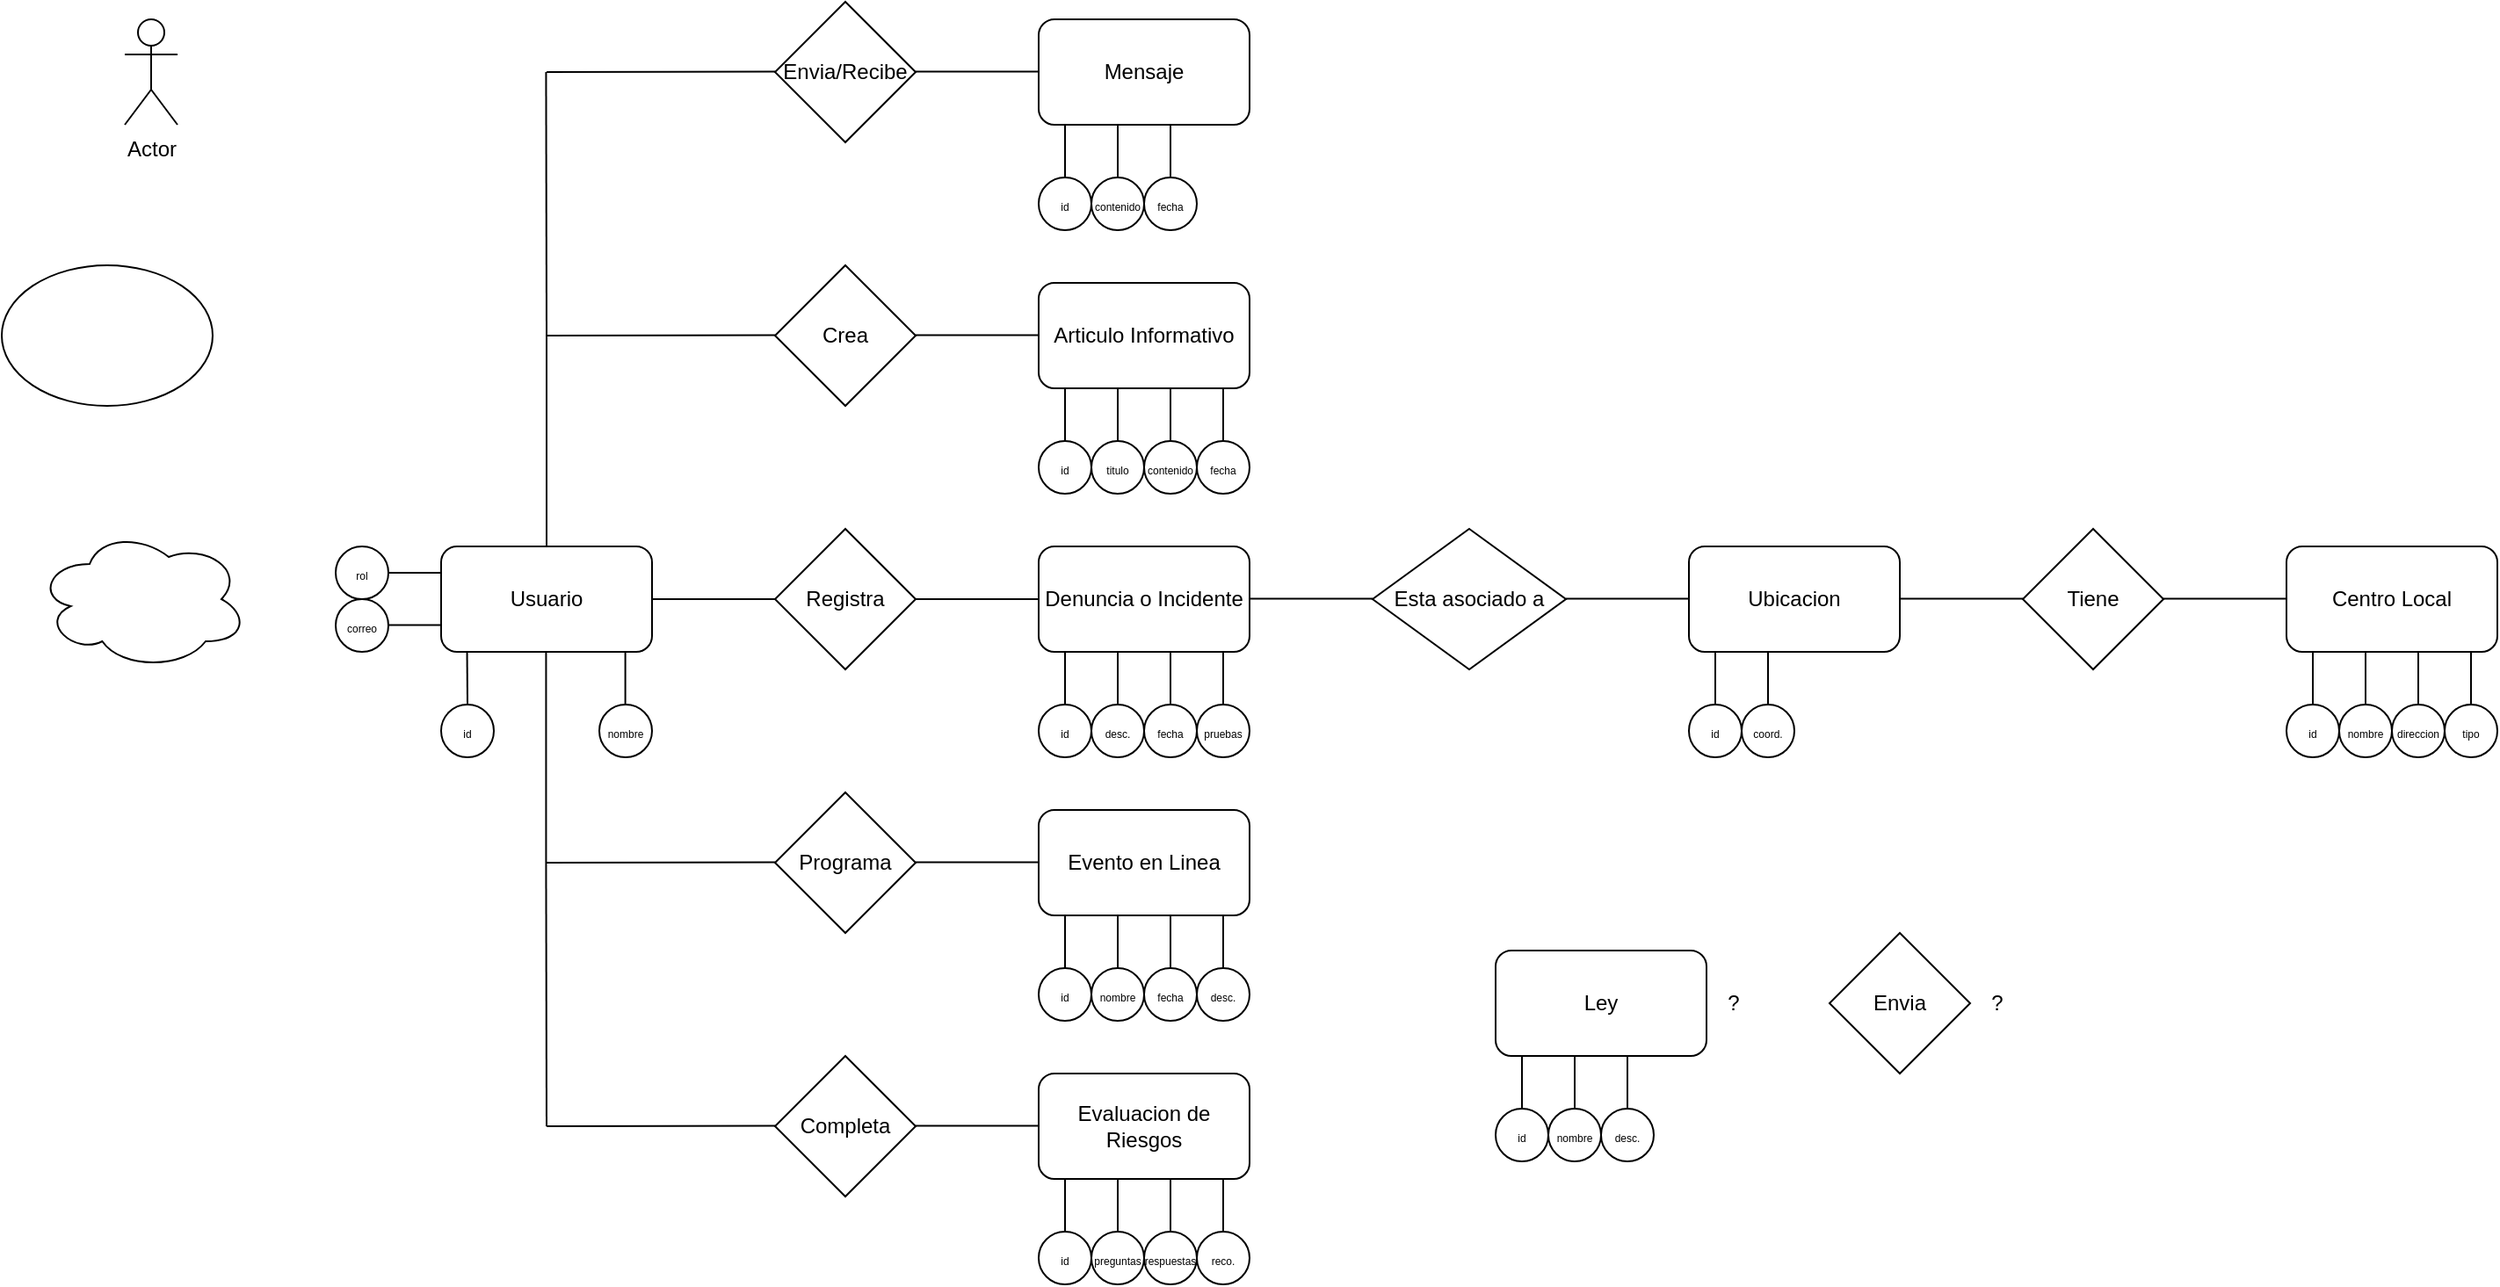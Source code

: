 <mxfile version="21.6.9" type="github">
  <diagram id="R2lEEEUBdFMjLlhIrx00" name="Page-1">
    <mxGraphModel dx="1900" dy="566" grid="1" gridSize="10" guides="1" tooltips="1" connect="1" arrows="1" fold="1" page="1" pageScale="1" pageWidth="850" pageHeight="1100" math="0" shadow="0" extFonts="Permanent Marker^https://fonts.googleapis.com/css?family=Permanent+Marker">
      <root>
        <mxCell id="0" />
        <mxCell id="1" parent="0" />
        <mxCell id="qiDqm1S0po34fTQ9EKG--2" value="Usuario" style="rounded=1;whiteSpace=wrap;html=1;" parent="1" vertex="1">
          <mxGeometry y="380" width="120" height="60" as="geometry" />
        </mxCell>
        <mxCell id="qiDqm1S0po34fTQ9EKG--3" value="Denuncia o Incidente" style="rounded=1;whiteSpace=wrap;html=1;" parent="1" vertex="1">
          <mxGeometry x="340" y="380" width="120" height="60" as="geometry" />
        </mxCell>
        <mxCell id="qiDqm1S0po34fTQ9EKG--4" value="Articulo Informativo" style="rounded=1;whiteSpace=wrap;html=1;" parent="1" vertex="1">
          <mxGeometry x="340" y="230" width="120" height="60" as="geometry" />
        </mxCell>
        <mxCell id="qiDqm1S0po34fTQ9EKG--5" value="Mensaje" style="rounded=1;whiteSpace=wrap;html=1;" parent="1" vertex="1">
          <mxGeometry x="340" y="80" width="120" height="60" as="geometry" />
        </mxCell>
        <mxCell id="qiDqm1S0po34fTQ9EKG--6" value="Evento en Linea" style="rounded=1;whiteSpace=wrap;html=1;" parent="1" vertex="1">
          <mxGeometry x="340" y="530" width="120" height="60" as="geometry" />
        </mxCell>
        <mxCell id="qiDqm1S0po34fTQ9EKG--7" value="Evaluacion de Riesgos" style="rounded=1;whiteSpace=wrap;html=1;" parent="1" vertex="1">
          <mxGeometry x="340" y="680" width="120" height="60" as="geometry" />
        </mxCell>
        <mxCell id="qiDqm1S0po34fTQ9EKG--8" value="Registra" style="rhombus;whiteSpace=wrap;html=1;" parent="1" vertex="1">
          <mxGeometry x="190" y="370" width="80" height="80" as="geometry" />
        </mxCell>
        <mxCell id="qiDqm1S0po34fTQ9EKG--9" value="Crea" style="rhombus;whiteSpace=wrap;html=1;" parent="1" vertex="1">
          <mxGeometry x="190" y="220" width="80" height="80" as="geometry" />
        </mxCell>
        <mxCell id="qiDqm1S0po34fTQ9EKG--10" value="Envia/Recibe" style="rhombus;whiteSpace=wrap;html=1;" parent="1" vertex="1">
          <mxGeometry x="190" y="70" width="80" height="80" as="geometry" />
        </mxCell>
        <mxCell id="qiDqm1S0po34fTQ9EKG--11" value="Programa" style="rhombus;whiteSpace=wrap;html=1;" parent="1" vertex="1">
          <mxGeometry x="190" y="520" width="80" height="80" as="geometry" />
        </mxCell>
        <mxCell id="qiDqm1S0po34fTQ9EKG--12" value="Completa" style="rhombus;whiteSpace=wrap;html=1;" parent="1" vertex="1">
          <mxGeometry x="190" y="670" width="80" height="80" as="geometry" />
        </mxCell>
        <mxCell id="qiDqm1S0po34fTQ9EKG--13" value="Esta asociado a" style="rhombus;whiteSpace=wrap;html=1;" parent="1" vertex="1">
          <mxGeometry x="530" y="370" width="110" height="80" as="geometry" />
        </mxCell>
        <mxCell id="qiDqm1S0po34fTQ9EKG--14" value="Ubicacion" style="rounded=1;whiteSpace=wrap;html=1;" parent="1" vertex="1">
          <mxGeometry x="710" y="380" width="120" height="60" as="geometry" />
        </mxCell>
        <mxCell id="qiDqm1S0po34fTQ9EKG--15" value="Centro Local" style="rounded=1;whiteSpace=wrap;html=1;" parent="1" vertex="1">
          <mxGeometry x="1050" y="380" width="120" height="60" as="geometry" />
        </mxCell>
        <mxCell id="qiDqm1S0po34fTQ9EKG--16" value="Tiene" style="rhombus;whiteSpace=wrap;html=1;" parent="1" vertex="1">
          <mxGeometry x="900" y="370" width="80" height="80" as="geometry" />
        </mxCell>
        <mxCell id="qiDqm1S0po34fTQ9EKG--17" value="Ley" style="rounded=1;whiteSpace=wrap;html=1;" parent="1" vertex="1">
          <mxGeometry x="600" y="610" width="120" height="60" as="geometry" />
        </mxCell>
        <mxCell id="qiDqm1S0po34fTQ9EKG--18" value="Envia" style="rhombus;whiteSpace=wrap;html=1;" parent="1" vertex="1">
          <mxGeometry x="790" y="600" width="80" height="80" as="geometry" />
        </mxCell>
        <mxCell id="qiDqm1S0po34fTQ9EKG--19" value="?" style="text;html=1;align=center;verticalAlign=middle;resizable=0;points=[];autosize=1;strokeColor=none;fillColor=none;" parent="1" vertex="1">
          <mxGeometry x="720" y="625" width="30" height="30" as="geometry" />
        </mxCell>
        <mxCell id="qiDqm1S0po34fTQ9EKG--20" value="?" style="text;html=1;align=center;verticalAlign=middle;resizable=0;points=[];autosize=1;strokeColor=none;fillColor=none;" parent="1" vertex="1">
          <mxGeometry x="870" y="625" width="30" height="30" as="geometry" />
        </mxCell>
        <mxCell id="qiDqm1S0po34fTQ9EKG--21" value="" style="endArrow=none;html=1;rounded=0;exitX=1;exitY=0.5;exitDx=0;exitDy=0;entryX=0;entryY=0.5;entryDx=0;entryDy=0;" parent="1" source="qiDqm1S0po34fTQ9EKG--2" target="qiDqm1S0po34fTQ9EKG--8" edge="1">
          <mxGeometry width="50" height="50" relative="1" as="geometry">
            <mxPoint x="600" y="470" as="sourcePoint" />
            <mxPoint x="650" y="420" as="targetPoint" />
          </mxGeometry>
        </mxCell>
        <mxCell id="qiDqm1S0po34fTQ9EKG--22" value="" style="endArrow=none;html=1;rounded=0;entryX=0;entryY=0.5;entryDx=0;entryDy=0;" parent="1" target="qiDqm1S0po34fTQ9EKG--3" edge="1">
          <mxGeometry width="50" height="50" relative="1" as="geometry">
            <mxPoint x="270" y="410" as="sourcePoint" />
            <mxPoint x="320" y="360" as="targetPoint" />
          </mxGeometry>
        </mxCell>
        <mxCell id="qiDqm1S0po34fTQ9EKG--23" value="" style="endArrow=none;html=1;rounded=0;entryX=0;entryY=0.5;entryDx=0;entryDy=0;" parent="1" edge="1">
          <mxGeometry width="50" height="50" relative="1" as="geometry">
            <mxPoint x="270" y="259.71" as="sourcePoint" />
            <mxPoint x="340" y="259.71" as="targetPoint" />
          </mxGeometry>
        </mxCell>
        <mxCell id="qiDqm1S0po34fTQ9EKG--24" value="" style="endArrow=none;html=1;rounded=0;entryX=0;entryY=0.5;entryDx=0;entryDy=0;" parent="1" edge="1">
          <mxGeometry width="50" height="50" relative="1" as="geometry">
            <mxPoint x="270" y="109.71" as="sourcePoint" />
            <mxPoint x="340" y="109.71" as="targetPoint" />
          </mxGeometry>
        </mxCell>
        <mxCell id="qiDqm1S0po34fTQ9EKG--25" value="" style="endArrow=none;html=1;rounded=0;entryX=0;entryY=0.5;entryDx=0;entryDy=0;" parent="1" edge="1">
          <mxGeometry width="50" height="50" relative="1" as="geometry">
            <mxPoint x="270" y="559.71" as="sourcePoint" />
            <mxPoint x="340" y="559.71" as="targetPoint" />
          </mxGeometry>
        </mxCell>
        <mxCell id="qiDqm1S0po34fTQ9EKG--26" value="" style="endArrow=none;html=1;rounded=0;entryX=0;entryY=0.5;entryDx=0;entryDy=0;" parent="1" edge="1">
          <mxGeometry width="50" height="50" relative="1" as="geometry">
            <mxPoint x="270" y="709.71" as="sourcePoint" />
            <mxPoint x="340" y="709.71" as="targetPoint" />
          </mxGeometry>
        </mxCell>
        <mxCell id="qiDqm1S0po34fTQ9EKG--27" value="" style="endArrow=none;html=1;rounded=0;entryX=0;entryY=0.5;entryDx=0;entryDy=0;" parent="1" edge="1">
          <mxGeometry width="50" height="50" relative="1" as="geometry">
            <mxPoint x="460" y="409.71" as="sourcePoint" />
            <mxPoint x="530" y="409.71" as="targetPoint" />
          </mxGeometry>
        </mxCell>
        <mxCell id="qiDqm1S0po34fTQ9EKG--28" value="" style="endArrow=none;html=1;rounded=0;entryX=0;entryY=0.5;entryDx=0;entryDy=0;" parent="1" edge="1">
          <mxGeometry width="50" height="50" relative="1" as="geometry">
            <mxPoint x="640" y="409.71" as="sourcePoint" />
            <mxPoint x="710" y="409.71" as="targetPoint" />
          </mxGeometry>
        </mxCell>
        <mxCell id="qiDqm1S0po34fTQ9EKG--29" value="" style="endArrow=none;html=1;rounded=0;entryX=0;entryY=0.5;entryDx=0;entryDy=0;" parent="1" edge="1">
          <mxGeometry width="50" height="50" relative="1" as="geometry">
            <mxPoint x="830" y="409.71" as="sourcePoint" />
            <mxPoint x="900" y="409.71" as="targetPoint" />
          </mxGeometry>
        </mxCell>
        <mxCell id="qiDqm1S0po34fTQ9EKG--30" value="" style="endArrow=none;html=1;rounded=0;entryX=0;entryY=0.5;entryDx=0;entryDy=0;" parent="1" edge="1">
          <mxGeometry width="50" height="50" relative="1" as="geometry">
            <mxPoint x="980" y="409.71" as="sourcePoint" />
            <mxPoint x="1050" y="409.71" as="targetPoint" />
          </mxGeometry>
        </mxCell>
        <mxCell id="qiDqm1S0po34fTQ9EKG--31" value="" style="endArrow=none;html=1;rounded=0;entryX=0;entryY=0.5;entryDx=0;entryDy=0;" parent="1" edge="1">
          <mxGeometry width="50" height="50" relative="1" as="geometry">
            <mxPoint x="60" y="260" as="sourcePoint" />
            <mxPoint x="190" y="259.71" as="targetPoint" />
          </mxGeometry>
        </mxCell>
        <mxCell id="qiDqm1S0po34fTQ9EKG--33" value="" style="endArrow=none;html=1;rounded=0;" parent="1" edge="1">
          <mxGeometry width="50" height="50" relative="1" as="geometry">
            <mxPoint x="60" y="380" as="sourcePoint" />
            <mxPoint x="60" y="260" as="targetPoint" />
          </mxGeometry>
        </mxCell>
        <mxCell id="qiDqm1S0po34fTQ9EKG--34" value="" style="endArrow=none;html=1;rounded=0;entryX=0;entryY=0.5;entryDx=0;entryDy=0;" parent="1" edge="1">
          <mxGeometry width="50" height="50" relative="1" as="geometry">
            <mxPoint x="60" y="110" as="sourcePoint" />
            <mxPoint x="190" y="109.71" as="targetPoint" />
          </mxGeometry>
        </mxCell>
        <mxCell id="qiDqm1S0po34fTQ9EKG--35" value="" style="endArrow=none;html=1;rounded=0;entryX=0;entryY=0.5;entryDx=0;entryDy=0;" parent="1" edge="1">
          <mxGeometry width="50" height="50" relative="1" as="geometry">
            <mxPoint x="60" y="560" as="sourcePoint" />
            <mxPoint x="190" y="559.71" as="targetPoint" />
          </mxGeometry>
        </mxCell>
        <mxCell id="qiDqm1S0po34fTQ9EKG--36" value="" style="endArrow=none;html=1;rounded=0;entryX=0;entryY=0.5;entryDx=0;entryDy=0;" parent="1" edge="1">
          <mxGeometry width="50" height="50" relative="1" as="geometry">
            <mxPoint x="60" y="710" as="sourcePoint" />
            <mxPoint x="190" y="709.71" as="targetPoint" />
          </mxGeometry>
        </mxCell>
        <mxCell id="qiDqm1S0po34fTQ9EKG--37" value="" style="endArrow=none;html=1;rounded=0;" parent="1" edge="1">
          <mxGeometry width="50" height="50" relative="1" as="geometry">
            <mxPoint x="60" y="260" as="sourcePoint" />
            <mxPoint x="59.71" y="110" as="targetPoint" />
          </mxGeometry>
        </mxCell>
        <mxCell id="qiDqm1S0po34fTQ9EKG--38" value="" style="endArrow=none;html=1;rounded=0;" parent="1" edge="1">
          <mxGeometry width="50" height="50" relative="1" as="geometry">
            <mxPoint x="60" y="710" as="sourcePoint" />
            <mxPoint x="59.71" y="560" as="targetPoint" />
          </mxGeometry>
        </mxCell>
        <mxCell id="qiDqm1S0po34fTQ9EKG--39" value="" style="endArrow=none;html=1;rounded=0;" parent="1" edge="1">
          <mxGeometry width="50" height="50" relative="1" as="geometry">
            <mxPoint x="59.71" y="560" as="sourcePoint" />
            <mxPoint x="59.71" y="440" as="targetPoint" />
          </mxGeometry>
        </mxCell>
        <mxCell id="qiDqm1S0po34fTQ9EKG--40" value="&lt;font style=&quot;font-size: 6px;&quot;&gt;id&lt;/font&gt;" style="ellipse;whiteSpace=wrap;html=1;aspect=fixed;" parent="1" vertex="1">
          <mxGeometry y="470" width="30" height="30" as="geometry" />
        </mxCell>
        <mxCell id="qiDqm1S0po34fTQ9EKG--41" value="&lt;font style=&quot;font-size: 6px;&quot;&gt;nombre&lt;/font&gt;" style="ellipse;whiteSpace=wrap;html=1;aspect=fixed;" parent="1" vertex="1">
          <mxGeometry x="90" y="470" width="30" height="30" as="geometry" />
        </mxCell>
        <mxCell id="qiDqm1S0po34fTQ9EKG--42" value="&lt;font style=&quot;font-size: 6px;&quot;&gt;correo&lt;/font&gt;" style="ellipse;whiteSpace=wrap;html=1;aspect=fixed;" parent="1" vertex="1">
          <mxGeometry x="-60" y="410" width="30" height="30" as="geometry" />
        </mxCell>
        <mxCell id="qiDqm1S0po34fTQ9EKG--43" value="&lt;font style=&quot;font-size: 6px;&quot;&gt;rol&lt;/font&gt;" style="ellipse;whiteSpace=wrap;html=1;aspect=fixed;" parent="1" vertex="1">
          <mxGeometry x="-60" y="380" width="30" height="30" as="geometry" />
        </mxCell>
        <mxCell id="qiDqm1S0po34fTQ9EKG--44" value="" style="endArrow=none;html=1;rounded=0;entryX=0;entryY=0.25;entryDx=0;entryDy=0;exitX=1;exitY=0.5;exitDx=0;exitDy=0;" parent="1" source="qiDqm1S0po34fTQ9EKG--43" target="qiDqm1S0po34fTQ9EKG--2" edge="1">
          <mxGeometry width="50" height="50" relative="1" as="geometry">
            <mxPoint x="-30" y="390" as="sourcePoint" />
            <mxPoint x="20" y="340" as="targetPoint" />
          </mxGeometry>
        </mxCell>
        <mxCell id="qiDqm1S0po34fTQ9EKG--45" value="" style="endArrow=none;html=1;rounded=0;entryX=0;entryY=0.25;entryDx=0;entryDy=0;exitX=1;exitY=0.5;exitDx=0;exitDy=0;" parent="1" edge="1">
          <mxGeometry width="50" height="50" relative="1" as="geometry">
            <mxPoint x="-30" y="424.8" as="sourcePoint" />
            <mxPoint y="424.8" as="targetPoint" />
          </mxGeometry>
        </mxCell>
        <mxCell id="qiDqm1S0po34fTQ9EKG--46" value="" style="endArrow=none;html=1;rounded=0;entryX=0.5;entryY=0;entryDx=0;entryDy=0;exitX=0.123;exitY=0.997;exitDx=0;exitDy=0;exitPerimeter=0;" parent="1" source="qiDqm1S0po34fTQ9EKG--2" target="qiDqm1S0po34fTQ9EKG--40" edge="1">
          <mxGeometry width="50" height="50" relative="1" as="geometry">
            <mxPoint x="10" y="460" as="sourcePoint" />
            <mxPoint x="40" y="460" as="targetPoint" />
          </mxGeometry>
        </mxCell>
        <mxCell id="qiDqm1S0po34fTQ9EKG--47" value="" style="endArrow=none;html=1;rounded=0;entryX=0.5;entryY=0;entryDx=0;entryDy=0;exitX=0.123;exitY=0.997;exitDx=0;exitDy=0;exitPerimeter=0;" parent="1" edge="1">
          <mxGeometry width="50" height="50" relative="1" as="geometry">
            <mxPoint x="104.8" y="440" as="sourcePoint" />
            <mxPoint x="104.8" y="470" as="targetPoint" />
          </mxGeometry>
        </mxCell>
        <mxCell id="qiDqm1S0po34fTQ9EKG--48" value="&lt;font style=&quot;font-size: 6px;&quot;&gt;id&lt;/font&gt;" style="ellipse;whiteSpace=wrap;html=1;aspect=fixed;" parent="1" vertex="1">
          <mxGeometry x="340" y="470" width="30" height="30" as="geometry" />
        </mxCell>
        <mxCell id="qiDqm1S0po34fTQ9EKG--49" value="" style="endArrow=none;html=1;rounded=0;entryX=0.5;entryY=0;entryDx=0;entryDy=0;exitX=0.123;exitY=0.997;exitDx=0;exitDy=0;exitPerimeter=0;" parent="1" target="qiDqm1S0po34fTQ9EKG--48" edge="1">
          <mxGeometry width="50" height="50" relative="1" as="geometry">
            <mxPoint x="355" y="440" as="sourcePoint" />
            <mxPoint x="380" y="460" as="targetPoint" />
          </mxGeometry>
        </mxCell>
        <mxCell id="qiDqm1S0po34fTQ9EKG--50" value="&lt;font style=&quot;font-size: 6px;&quot;&gt;desc.&lt;/font&gt;" style="ellipse;whiteSpace=wrap;html=1;aspect=fixed;" parent="1" vertex="1">
          <mxGeometry x="370" y="470" width="30" height="30" as="geometry" />
        </mxCell>
        <mxCell id="qiDqm1S0po34fTQ9EKG--51" value="" style="endArrow=none;html=1;rounded=0;entryX=0.5;entryY=0;entryDx=0;entryDy=0;exitX=0.123;exitY=0.997;exitDx=0;exitDy=0;exitPerimeter=0;" parent="1" target="qiDqm1S0po34fTQ9EKG--50" edge="1">
          <mxGeometry width="50" height="50" relative="1" as="geometry">
            <mxPoint x="385" y="440" as="sourcePoint" />
            <mxPoint x="410" y="460" as="targetPoint" />
          </mxGeometry>
        </mxCell>
        <mxCell id="qiDqm1S0po34fTQ9EKG--52" value="&lt;font style=&quot;font-size: 6px;&quot;&gt;fecha&lt;/font&gt;" style="ellipse;whiteSpace=wrap;html=1;aspect=fixed;" parent="1" vertex="1">
          <mxGeometry x="400" y="470" width="30" height="30" as="geometry" />
        </mxCell>
        <mxCell id="qiDqm1S0po34fTQ9EKG--53" value="" style="endArrow=none;html=1;rounded=0;entryX=0.5;entryY=0;entryDx=0;entryDy=0;exitX=0.123;exitY=0.997;exitDx=0;exitDy=0;exitPerimeter=0;" parent="1" target="qiDqm1S0po34fTQ9EKG--52" edge="1">
          <mxGeometry width="50" height="50" relative="1" as="geometry">
            <mxPoint x="415" y="440" as="sourcePoint" />
            <mxPoint x="440" y="460" as="targetPoint" />
          </mxGeometry>
        </mxCell>
        <mxCell id="qiDqm1S0po34fTQ9EKG--54" value="&lt;font style=&quot;font-size: 6px;&quot;&gt;pruebas&lt;/font&gt;" style="ellipse;whiteSpace=wrap;html=1;aspect=fixed;" parent="1" vertex="1">
          <mxGeometry x="430" y="470" width="30" height="30" as="geometry" />
        </mxCell>
        <mxCell id="qiDqm1S0po34fTQ9EKG--55" value="" style="endArrow=none;html=1;rounded=0;entryX=0.5;entryY=0;entryDx=0;entryDy=0;exitX=0.123;exitY=0.997;exitDx=0;exitDy=0;exitPerimeter=0;" parent="1" target="qiDqm1S0po34fTQ9EKG--54" edge="1">
          <mxGeometry width="50" height="50" relative="1" as="geometry">
            <mxPoint x="445" y="440" as="sourcePoint" />
            <mxPoint x="470" y="460" as="targetPoint" />
          </mxGeometry>
        </mxCell>
        <mxCell id="qiDqm1S0po34fTQ9EKG--56" value="&lt;font style=&quot;font-size: 6px;&quot;&gt;id&lt;/font&gt;" style="ellipse;whiteSpace=wrap;html=1;aspect=fixed;" parent="1" vertex="1">
          <mxGeometry x="340" y="320" width="30" height="30" as="geometry" />
        </mxCell>
        <mxCell id="qiDqm1S0po34fTQ9EKG--57" value="" style="endArrow=none;html=1;rounded=0;entryX=0.5;entryY=0;entryDx=0;entryDy=0;exitX=0.123;exitY=0.997;exitDx=0;exitDy=0;exitPerimeter=0;" parent="1" target="qiDqm1S0po34fTQ9EKG--56" edge="1">
          <mxGeometry width="50" height="50" relative="1" as="geometry">
            <mxPoint x="355" y="290" as="sourcePoint" />
            <mxPoint x="380" y="310" as="targetPoint" />
          </mxGeometry>
        </mxCell>
        <mxCell id="qiDqm1S0po34fTQ9EKG--58" value="&lt;font style=&quot;font-size: 6px;&quot;&gt;titulo&lt;/font&gt;" style="ellipse;whiteSpace=wrap;html=1;aspect=fixed;" parent="1" vertex="1">
          <mxGeometry x="370" y="320" width="30" height="30" as="geometry" />
        </mxCell>
        <mxCell id="qiDqm1S0po34fTQ9EKG--59" value="" style="endArrow=none;html=1;rounded=0;entryX=0.5;entryY=0;entryDx=0;entryDy=0;exitX=0.123;exitY=0.997;exitDx=0;exitDy=0;exitPerimeter=0;" parent="1" target="qiDqm1S0po34fTQ9EKG--58" edge="1">
          <mxGeometry width="50" height="50" relative="1" as="geometry">
            <mxPoint x="385" y="290" as="sourcePoint" />
            <mxPoint x="410" y="310" as="targetPoint" />
          </mxGeometry>
        </mxCell>
        <mxCell id="qiDqm1S0po34fTQ9EKG--60" value="&lt;font style=&quot;font-size: 6px;&quot;&gt;contenido&lt;/font&gt;" style="ellipse;whiteSpace=wrap;html=1;aspect=fixed;" parent="1" vertex="1">
          <mxGeometry x="400" y="320" width="30" height="30" as="geometry" />
        </mxCell>
        <mxCell id="qiDqm1S0po34fTQ9EKG--61" value="" style="endArrow=none;html=1;rounded=0;entryX=0.5;entryY=0;entryDx=0;entryDy=0;exitX=0.123;exitY=0.997;exitDx=0;exitDy=0;exitPerimeter=0;" parent="1" target="qiDqm1S0po34fTQ9EKG--60" edge="1">
          <mxGeometry width="50" height="50" relative="1" as="geometry">
            <mxPoint x="415" y="290" as="sourcePoint" />
            <mxPoint x="440" y="310" as="targetPoint" />
          </mxGeometry>
        </mxCell>
        <mxCell id="qiDqm1S0po34fTQ9EKG--62" value="&lt;font style=&quot;font-size: 6px;&quot;&gt;fecha&lt;/font&gt;" style="ellipse;whiteSpace=wrap;html=1;aspect=fixed;" parent="1" vertex="1">
          <mxGeometry x="430" y="320" width="30" height="30" as="geometry" />
        </mxCell>
        <mxCell id="qiDqm1S0po34fTQ9EKG--63" value="" style="endArrow=none;html=1;rounded=0;entryX=0.5;entryY=0;entryDx=0;entryDy=0;exitX=0.123;exitY=0.997;exitDx=0;exitDy=0;exitPerimeter=0;" parent="1" target="qiDqm1S0po34fTQ9EKG--62" edge="1">
          <mxGeometry width="50" height="50" relative="1" as="geometry">
            <mxPoint x="445" y="290" as="sourcePoint" />
            <mxPoint x="470" y="310" as="targetPoint" />
          </mxGeometry>
        </mxCell>
        <mxCell id="qiDqm1S0po34fTQ9EKG--64" value="&lt;font style=&quot;font-size: 6px;&quot;&gt;id&lt;/font&gt;" style="ellipse;whiteSpace=wrap;html=1;aspect=fixed;" parent="1" vertex="1">
          <mxGeometry x="340" y="170" width="30" height="30" as="geometry" />
        </mxCell>
        <mxCell id="qiDqm1S0po34fTQ9EKG--65" value="" style="endArrow=none;html=1;rounded=0;entryX=0.5;entryY=0;entryDx=0;entryDy=0;exitX=0.123;exitY=0.997;exitDx=0;exitDy=0;exitPerimeter=0;" parent="1" target="qiDqm1S0po34fTQ9EKG--64" edge="1">
          <mxGeometry width="50" height="50" relative="1" as="geometry">
            <mxPoint x="355" y="140" as="sourcePoint" />
            <mxPoint x="380" y="160" as="targetPoint" />
          </mxGeometry>
        </mxCell>
        <mxCell id="qiDqm1S0po34fTQ9EKG--66" value="&lt;font style=&quot;font-size: 6px;&quot;&gt;contenido&lt;/font&gt;" style="ellipse;whiteSpace=wrap;html=1;aspect=fixed;" parent="1" vertex="1">
          <mxGeometry x="370" y="170" width="30" height="30" as="geometry" />
        </mxCell>
        <mxCell id="qiDqm1S0po34fTQ9EKG--67" value="" style="endArrow=none;html=1;rounded=0;entryX=0.5;entryY=0;entryDx=0;entryDy=0;exitX=0.123;exitY=0.997;exitDx=0;exitDy=0;exitPerimeter=0;" parent="1" target="qiDqm1S0po34fTQ9EKG--66" edge="1">
          <mxGeometry width="50" height="50" relative="1" as="geometry">
            <mxPoint x="385" y="140" as="sourcePoint" />
            <mxPoint x="410" y="160" as="targetPoint" />
          </mxGeometry>
        </mxCell>
        <mxCell id="qiDqm1S0po34fTQ9EKG--68" value="&lt;font style=&quot;font-size: 6px;&quot;&gt;fecha&lt;/font&gt;" style="ellipse;whiteSpace=wrap;html=1;aspect=fixed;" parent="1" vertex="1">
          <mxGeometry x="400" y="170" width="30" height="30" as="geometry" />
        </mxCell>
        <mxCell id="qiDqm1S0po34fTQ9EKG--69" value="" style="endArrow=none;html=1;rounded=0;entryX=0.5;entryY=0;entryDx=0;entryDy=0;exitX=0.123;exitY=0.997;exitDx=0;exitDy=0;exitPerimeter=0;" parent="1" target="qiDqm1S0po34fTQ9EKG--68" edge="1">
          <mxGeometry width="50" height="50" relative="1" as="geometry">
            <mxPoint x="415" y="140" as="sourcePoint" />
            <mxPoint x="440" y="160" as="targetPoint" />
          </mxGeometry>
        </mxCell>
        <mxCell id="qiDqm1S0po34fTQ9EKG--76" value="&lt;font style=&quot;font-size: 6px;&quot;&gt;id&lt;/font&gt;" style="ellipse;whiteSpace=wrap;html=1;aspect=fixed;" parent="1" vertex="1">
          <mxGeometry x="340" y="620" width="30" height="30" as="geometry" />
        </mxCell>
        <mxCell id="qiDqm1S0po34fTQ9EKG--77" value="" style="endArrow=none;html=1;rounded=0;entryX=0.5;entryY=0;entryDx=0;entryDy=0;exitX=0.123;exitY=0.997;exitDx=0;exitDy=0;exitPerimeter=0;" parent="1" target="qiDqm1S0po34fTQ9EKG--76" edge="1">
          <mxGeometry width="50" height="50" relative="1" as="geometry">
            <mxPoint x="355" y="590" as="sourcePoint" />
            <mxPoint x="380" y="610" as="targetPoint" />
          </mxGeometry>
        </mxCell>
        <mxCell id="qiDqm1S0po34fTQ9EKG--78" value="&lt;font style=&quot;font-size: 6px;&quot;&gt;nombre&lt;/font&gt;" style="ellipse;whiteSpace=wrap;html=1;aspect=fixed;" parent="1" vertex="1">
          <mxGeometry x="370" y="620" width="30" height="30" as="geometry" />
        </mxCell>
        <mxCell id="qiDqm1S0po34fTQ9EKG--79" value="" style="endArrow=none;html=1;rounded=0;entryX=0.5;entryY=0;entryDx=0;entryDy=0;exitX=0.123;exitY=0.997;exitDx=0;exitDy=0;exitPerimeter=0;" parent="1" target="qiDqm1S0po34fTQ9EKG--78" edge="1">
          <mxGeometry width="50" height="50" relative="1" as="geometry">
            <mxPoint x="385" y="590" as="sourcePoint" />
            <mxPoint x="410" y="610" as="targetPoint" />
          </mxGeometry>
        </mxCell>
        <mxCell id="qiDqm1S0po34fTQ9EKG--80" value="&lt;font style=&quot;font-size: 6px;&quot;&gt;fecha&lt;/font&gt;" style="ellipse;whiteSpace=wrap;html=1;aspect=fixed;" parent="1" vertex="1">
          <mxGeometry x="400" y="620" width="30" height="30" as="geometry" />
        </mxCell>
        <mxCell id="qiDqm1S0po34fTQ9EKG--81" value="" style="endArrow=none;html=1;rounded=0;entryX=0.5;entryY=0;entryDx=0;entryDy=0;exitX=0.123;exitY=0.997;exitDx=0;exitDy=0;exitPerimeter=0;" parent="1" target="qiDqm1S0po34fTQ9EKG--80" edge="1">
          <mxGeometry width="50" height="50" relative="1" as="geometry">
            <mxPoint x="415" y="590" as="sourcePoint" />
            <mxPoint x="440" y="610" as="targetPoint" />
          </mxGeometry>
        </mxCell>
        <mxCell id="qiDqm1S0po34fTQ9EKG--82" value="&lt;font style=&quot;font-size: 6px;&quot;&gt;desc.&lt;/font&gt;" style="ellipse;whiteSpace=wrap;html=1;aspect=fixed;" parent="1" vertex="1">
          <mxGeometry x="430" y="620" width="30" height="30" as="geometry" />
        </mxCell>
        <mxCell id="qiDqm1S0po34fTQ9EKG--83" value="" style="endArrow=none;html=1;rounded=0;entryX=0.5;entryY=0;entryDx=0;entryDy=0;exitX=0.123;exitY=0.997;exitDx=0;exitDy=0;exitPerimeter=0;" parent="1" target="qiDqm1S0po34fTQ9EKG--82" edge="1">
          <mxGeometry width="50" height="50" relative="1" as="geometry">
            <mxPoint x="445" y="590" as="sourcePoint" />
            <mxPoint x="470" y="610" as="targetPoint" />
          </mxGeometry>
        </mxCell>
        <mxCell id="qiDqm1S0po34fTQ9EKG--84" value="&lt;font style=&quot;font-size: 6px;&quot;&gt;id&lt;/font&gt;" style="ellipse;whiteSpace=wrap;html=1;aspect=fixed;" parent="1" vertex="1">
          <mxGeometry x="340" y="770" width="30" height="30" as="geometry" />
        </mxCell>
        <mxCell id="qiDqm1S0po34fTQ9EKG--85" value="" style="endArrow=none;html=1;rounded=0;entryX=0.5;entryY=0;entryDx=0;entryDy=0;exitX=0.123;exitY=0.997;exitDx=0;exitDy=0;exitPerimeter=0;" parent="1" target="qiDqm1S0po34fTQ9EKG--84" edge="1">
          <mxGeometry width="50" height="50" relative="1" as="geometry">
            <mxPoint x="355" y="740" as="sourcePoint" />
            <mxPoint x="380" y="760" as="targetPoint" />
          </mxGeometry>
        </mxCell>
        <mxCell id="qiDqm1S0po34fTQ9EKG--86" value="&lt;font style=&quot;font-size: 6px;&quot;&gt;preguntas&lt;/font&gt;" style="ellipse;whiteSpace=wrap;html=1;aspect=fixed;" parent="1" vertex="1">
          <mxGeometry x="370" y="770" width="30" height="30" as="geometry" />
        </mxCell>
        <mxCell id="qiDqm1S0po34fTQ9EKG--87" value="" style="endArrow=none;html=1;rounded=0;entryX=0.5;entryY=0;entryDx=0;entryDy=0;exitX=0.123;exitY=0.997;exitDx=0;exitDy=0;exitPerimeter=0;" parent="1" target="qiDqm1S0po34fTQ9EKG--86" edge="1">
          <mxGeometry width="50" height="50" relative="1" as="geometry">
            <mxPoint x="385" y="740" as="sourcePoint" />
            <mxPoint x="410" y="760" as="targetPoint" />
          </mxGeometry>
        </mxCell>
        <mxCell id="qiDqm1S0po34fTQ9EKG--88" value="&lt;font style=&quot;font-size: 6px;&quot;&gt;respuestas&lt;/font&gt;" style="ellipse;whiteSpace=wrap;html=1;aspect=fixed;" parent="1" vertex="1">
          <mxGeometry x="400" y="770" width="30" height="30" as="geometry" />
        </mxCell>
        <mxCell id="qiDqm1S0po34fTQ9EKG--89" value="" style="endArrow=none;html=1;rounded=0;entryX=0.5;entryY=0;entryDx=0;entryDy=0;exitX=0.123;exitY=0.997;exitDx=0;exitDy=0;exitPerimeter=0;" parent="1" target="qiDqm1S0po34fTQ9EKG--88" edge="1">
          <mxGeometry width="50" height="50" relative="1" as="geometry">
            <mxPoint x="415" y="740" as="sourcePoint" />
            <mxPoint x="440" y="760" as="targetPoint" />
          </mxGeometry>
        </mxCell>
        <mxCell id="qiDqm1S0po34fTQ9EKG--90" value="&lt;span style=&quot;font-size: 6px;&quot;&gt;reco.&lt;br&gt;&lt;/span&gt;" style="ellipse;whiteSpace=wrap;html=1;aspect=fixed;" parent="1" vertex="1">
          <mxGeometry x="430" y="770" width="30" height="30" as="geometry" />
        </mxCell>
        <mxCell id="qiDqm1S0po34fTQ9EKG--91" value="" style="endArrow=none;html=1;rounded=0;entryX=0.5;entryY=0;entryDx=0;entryDy=0;exitX=0.123;exitY=0.997;exitDx=0;exitDy=0;exitPerimeter=0;" parent="1" target="qiDqm1S0po34fTQ9EKG--90" edge="1">
          <mxGeometry width="50" height="50" relative="1" as="geometry">
            <mxPoint x="445" y="740" as="sourcePoint" />
            <mxPoint x="470" y="760" as="targetPoint" />
          </mxGeometry>
        </mxCell>
        <mxCell id="qiDqm1S0po34fTQ9EKG--92" value="&lt;font style=&quot;font-size: 6px;&quot;&gt;id&lt;/font&gt;" style="ellipse;whiteSpace=wrap;html=1;aspect=fixed;" parent="1" vertex="1">
          <mxGeometry x="600" y="700" width="30" height="30" as="geometry" />
        </mxCell>
        <mxCell id="qiDqm1S0po34fTQ9EKG--93" value="" style="endArrow=none;html=1;rounded=0;entryX=0.5;entryY=0;entryDx=0;entryDy=0;exitX=0.123;exitY=0.997;exitDx=0;exitDy=0;exitPerimeter=0;" parent="1" target="qiDqm1S0po34fTQ9EKG--92" edge="1">
          <mxGeometry width="50" height="50" relative="1" as="geometry">
            <mxPoint x="615" y="670" as="sourcePoint" />
            <mxPoint x="640" y="690" as="targetPoint" />
          </mxGeometry>
        </mxCell>
        <mxCell id="qiDqm1S0po34fTQ9EKG--94" value="&lt;font style=&quot;font-size: 6px;&quot;&gt;nombre&lt;/font&gt;" style="ellipse;whiteSpace=wrap;html=1;aspect=fixed;" parent="1" vertex="1">
          <mxGeometry x="630" y="700" width="30" height="30" as="geometry" />
        </mxCell>
        <mxCell id="qiDqm1S0po34fTQ9EKG--95" value="" style="endArrow=none;html=1;rounded=0;entryX=0.5;entryY=0;entryDx=0;entryDy=0;exitX=0.123;exitY=0.997;exitDx=0;exitDy=0;exitPerimeter=0;" parent="1" target="qiDqm1S0po34fTQ9EKG--94" edge="1">
          <mxGeometry width="50" height="50" relative="1" as="geometry">
            <mxPoint x="645" y="670" as="sourcePoint" />
            <mxPoint x="670" y="690" as="targetPoint" />
          </mxGeometry>
        </mxCell>
        <mxCell id="qiDqm1S0po34fTQ9EKG--96" value="&lt;font style=&quot;font-size: 6px;&quot;&gt;desc.&lt;/font&gt;" style="ellipse;whiteSpace=wrap;html=1;aspect=fixed;" parent="1" vertex="1">
          <mxGeometry x="660" y="700" width="30" height="30" as="geometry" />
        </mxCell>
        <mxCell id="qiDqm1S0po34fTQ9EKG--97" value="" style="endArrow=none;html=1;rounded=0;entryX=0.5;entryY=0;entryDx=0;entryDy=0;exitX=0.123;exitY=0.997;exitDx=0;exitDy=0;exitPerimeter=0;" parent="1" target="qiDqm1S0po34fTQ9EKG--96" edge="1">
          <mxGeometry width="50" height="50" relative="1" as="geometry">
            <mxPoint x="675" y="670" as="sourcePoint" />
            <mxPoint x="700" y="690" as="targetPoint" />
          </mxGeometry>
        </mxCell>
        <mxCell id="qiDqm1S0po34fTQ9EKG--98" value="&lt;font style=&quot;font-size: 6px;&quot;&gt;id&lt;/font&gt;" style="ellipse;whiteSpace=wrap;html=1;aspect=fixed;" parent="1" vertex="1">
          <mxGeometry x="710" y="470" width="30" height="30" as="geometry" />
        </mxCell>
        <mxCell id="qiDqm1S0po34fTQ9EKG--99" value="" style="endArrow=none;html=1;rounded=0;entryX=0.5;entryY=0;entryDx=0;entryDy=0;exitX=0.123;exitY=0.997;exitDx=0;exitDy=0;exitPerimeter=0;" parent="1" target="qiDqm1S0po34fTQ9EKG--98" edge="1">
          <mxGeometry width="50" height="50" relative="1" as="geometry">
            <mxPoint x="725" y="440" as="sourcePoint" />
            <mxPoint x="750" y="460" as="targetPoint" />
          </mxGeometry>
        </mxCell>
        <mxCell id="qiDqm1S0po34fTQ9EKG--100" value="&lt;font style=&quot;font-size: 6px;&quot;&gt;coord.&lt;/font&gt;" style="ellipse;whiteSpace=wrap;html=1;aspect=fixed;" parent="1" vertex="1">
          <mxGeometry x="740" y="470" width="30" height="30" as="geometry" />
        </mxCell>
        <mxCell id="qiDqm1S0po34fTQ9EKG--101" value="" style="endArrow=none;html=1;rounded=0;entryX=0.5;entryY=0;entryDx=0;entryDy=0;exitX=0.123;exitY=0.997;exitDx=0;exitDy=0;exitPerimeter=0;" parent="1" target="qiDqm1S0po34fTQ9EKG--100" edge="1">
          <mxGeometry width="50" height="50" relative="1" as="geometry">
            <mxPoint x="755" y="440" as="sourcePoint" />
            <mxPoint x="780" y="460" as="targetPoint" />
          </mxGeometry>
        </mxCell>
        <mxCell id="qiDqm1S0po34fTQ9EKG--102" value="&lt;font style=&quot;font-size: 6px;&quot;&gt;id&lt;/font&gt;" style="ellipse;whiteSpace=wrap;html=1;aspect=fixed;" parent="1" vertex="1">
          <mxGeometry x="1050" y="470" width="30" height="30" as="geometry" />
        </mxCell>
        <mxCell id="qiDqm1S0po34fTQ9EKG--103" value="" style="endArrow=none;html=1;rounded=0;entryX=0.5;entryY=0;entryDx=0;entryDy=0;exitX=0.123;exitY=0.997;exitDx=0;exitDy=0;exitPerimeter=0;" parent="1" target="qiDqm1S0po34fTQ9EKG--102" edge="1">
          <mxGeometry width="50" height="50" relative="1" as="geometry">
            <mxPoint x="1065" y="440" as="sourcePoint" />
            <mxPoint x="1090" y="460" as="targetPoint" />
          </mxGeometry>
        </mxCell>
        <mxCell id="qiDqm1S0po34fTQ9EKG--104" value="&lt;font style=&quot;font-size: 6px;&quot;&gt;nombre&lt;/font&gt;" style="ellipse;whiteSpace=wrap;html=1;aspect=fixed;" parent="1" vertex="1">
          <mxGeometry x="1080" y="470" width="30" height="30" as="geometry" />
        </mxCell>
        <mxCell id="qiDqm1S0po34fTQ9EKG--105" value="" style="endArrow=none;html=1;rounded=0;entryX=0.5;entryY=0;entryDx=0;entryDy=0;exitX=0.123;exitY=0.997;exitDx=0;exitDy=0;exitPerimeter=0;" parent="1" target="qiDqm1S0po34fTQ9EKG--104" edge="1">
          <mxGeometry width="50" height="50" relative="1" as="geometry">
            <mxPoint x="1095" y="440" as="sourcePoint" />
            <mxPoint x="1120" y="460" as="targetPoint" />
          </mxGeometry>
        </mxCell>
        <mxCell id="qiDqm1S0po34fTQ9EKG--106" value="&lt;font style=&quot;font-size: 6px;&quot;&gt;direccion&lt;/font&gt;" style="ellipse;whiteSpace=wrap;html=1;aspect=fixed;" parent="1" vertex="1">
          <mxGeometry x="1110" y="470" width="30" height="30" as="geometry" />
        </mxCell>
        <mxCell id="qiDqm1S0po34fTQ9EKG--107" value="" style="endArrow=none;html=1;rounded=0;entryX=0.5;entryY=0;entryDx=0;entryDy=0;exitX=0.123;exitY=0.997;exitDx=0;exitDy=0;exitPerimeter=0;" parent="1" target="qiDqm1S0po34fTQ9EKG--106" edge="1">
          <mxGeometry width="50" height="50" relative="1" as="geometry">
            <mxPoint x="1125" y="440" as="sourcePoint" />
            <mxPoint x="1150" y="460" as="targetPoint" />
          </mxGeometry>
        </mxCell>
        <mxCell id="qiDqm1S0po34fTQ9EKG--108" value="&lt;font style=&quot;font-size: 6px;&quot;&gt;tipo&lt;/font&gt;" style="ellipse;whiteSpace=wrap;html=1;aspect=fixed;" parent="1" vertex="1">
          <mxGeometry x="1140" y="470" width="30" height="30" as="geometry" />
        </mxCell>
        <mxCell id="qiDqm1S0po34fTQ9EKG--109" value="" style="endArrow=none;html=1;rounded=0;entryX=0.5;entryY=0;entryDx=0;entryDy=0;exitX=0.123;exitY=0.997;exitDx=0;exitDy=0;exitPerimeter=0;" parent="1" target="qiDqm1S0po34fTQ9EKG--108" edge="1">
          <mxGeometry width="50" height="50" relative="1" as="geometry">
            <mxPoint x="1155" y="440" as="sourcePoint" />
            <mxPoint x="1180" y="460" as="targetPoint" />
          </mxGeometry>
        </mxCell>
        <mxCell id="wR4oo4ihTOIoAuzq6sIl-1" value="" style="ellipse;whiteSpace=wrap;html=1;" vertex="1" parent="1">
          <mxGeometry x="-250" y="220" width="120" height="80" as="geometry" />
        </mxCell>
        <mxCell id="wR4oo4ihTOIoAuzq6sIl-2" value="" style="ellipse;shape=cloud;whiteSpace=wrap;html=1;" vertex="1" parent="1">
          <mxGeometry x="-230" y="370" width="120" height="80" as="geometry" />
        </mxCell>
        <mxCell id="wR4oo4ihTOIoAuzq6sIl-3" value="Actor" style="shape=umlActor;verticalLabelPosition=bottom;verticalAlign=top;html=1;outlineConnect=0;" vertex="1" parent="1">
          <mxGeometry x="-180" y="80" width="30" height="60" as="geometry" />
        </mxCell>
      </root>
    </mxGraphModel>
  </diagram>
</mxfile>
